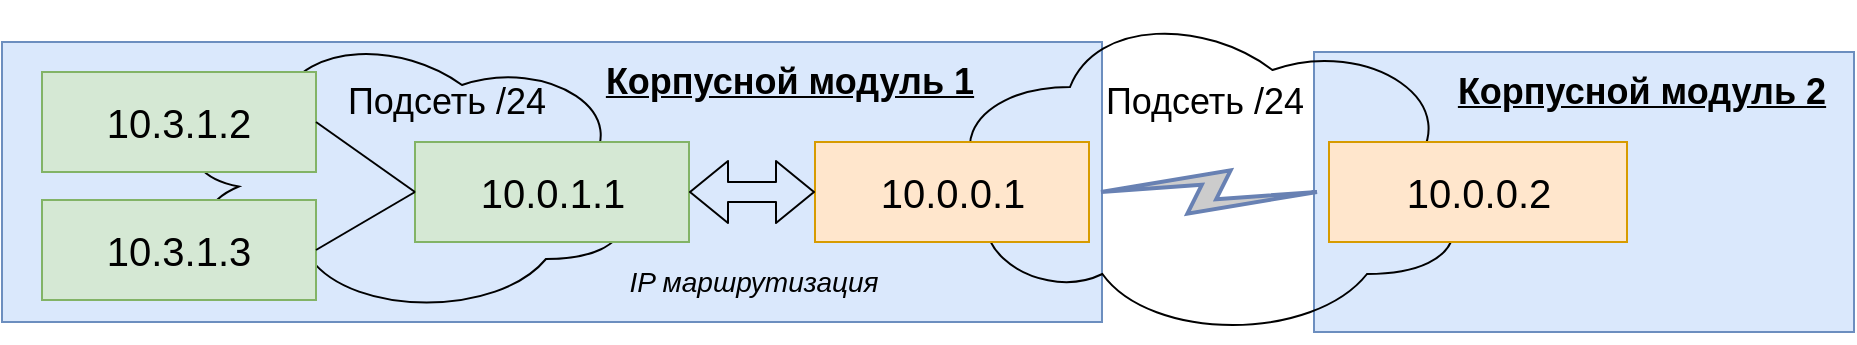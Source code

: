 <mxfile version="12.4.8" type="device"><diagram name="Page-1" id="c7558073-3199-34d8-9f00-42111426c3f3"><mxGraphModel dx="927" dy="598" grid="1" gridSize="10" guides="1" tooltips="1" connect="1" arrows="1" fold="1" page="1" pageScale="1" pageWidth="826" pageHeight="1169" background="#ffffff" math="0" shadow="0"><root><mxCell id="0"/><mxCell id="1" parent="0"/><mxCell id="uUlpv5WNBcL855EV-v42-15" value="" style="rounded=0;whiteSpace=wrap;html=1;fontSize=20;fillColor=#dae8fc;strokeColor=#6c8ebf;" vertex="1" parent="1"><mxGeometry x="676" y="285" width="270" height="140" as="geometry"/></mxCell><mxCell id="uUlpv5WNBcL855EV-v42-11" value="" style="rounded=0;whiteSpace=wrap;html=1;fontSize=20;fillColor=#dae8fc;strokeColor=#6c8ebf;" vertex="1" parent="1"><mxGeometry x="20" y="280" width="550" height="140" as="geometry"/></mxCell><mxCell id="uUlpv5WNBcL855EV-v42-8" value="" style="ellipse;shape=cloud;whiteSpace=wrap;html=1;fillColor=none;" vertex="1" parent="1"><mxGeometry x="99.99" y="272.5" width="240" height="145" as="geometry"/></mxCell><mxCell id="uUlpv5WNBcL855EV-v42-3" value="" style="ellipse;shape=cloud;whiteSpace=wrap;html=1;fillColor=none;" vertex="1" parent="1"><mxGeometry x="486.5" y="260" width="270" height="170" as="geometry"/></mxCell><mxCell id="u3anuvarewvvI_IUUDL3-100" value="10.0.0.1" style="rounded=0;whiteSpace=wrap;html=1;fillColor=#ffe6cc;strokeColor=#d79b00;fontSize=20;" parent="1" vertex="1"><mxGeometry x="426.5" y="330" width="137" height="50" as="geometry"/></mxCell><mxCell id="KbNPA_bI7KpAVfPEmOlH-1" value="10.0.0.2" style="rounded=0;whiteSpace=wrap;html=1;fillColor=#ffe6cc;strokeColor=#d79b00;fontSize=20;" parent="1" vertex="1"><mxGeometry x="683.5" y="330" width="149" height="50" as="geometry"/></mxCell><mxCell id="KbNPA_bI7KpAVfPEmOlH-5" value="" style="html=1;outlineConnect=0;fillColor=#CCCCCC;strokeColor=#6881B3;gradientColor=none;gradientDirection=north;strokeWidth=2;shape=mxgraph.networks.comm_link_edge;html=1;entryX=1;entryY=0.5;entryDx=0;entryDy=0;exitX=0;exitY=0.5;exitDx=0;exitDy=0;" parent="1" source="KbNPA_bI7KpAVfPEmOlH-1" target="u3anuvarewvvI_IUUDL3-100" edge="1"><mxGeometry width="100" height="100" relative="1" as="geometry"><mxPoint x="597.75" y="440" as="sourcePoint"/><mxPoint x="433.5" y="340" as="targetPoint"/></mxGeometry></mxCell><mxCell id="uUlpv5WNBcL855EV-v42-2" value="Подсеть /24" style="text;html=1;strokeColor=none;fillColor=none;align=center;verticalAlign=middle;whiteSpace=wrap;rounded=0;fontSize=18;" vertex="1" parent="1"><mxGeometry x="566.88" y="300" width="109.25" height="20" as="geometry"/></mxCell><mxCell id="uUlpv5WNBcL855EV-v42-4" value="10.0.1.1" style="rounded=0;whiteSpace=wrap;html=1;fillColor=#d5e8d4;strokeColor=#82b366;fontSize=20;" vertex="1" parent="1"><mxGeometry x="226.5" y="330" width="137" height="50" as="geometry"/></mxCell><mxCell id="uUlpv5WNBcL855EV-v42-5" value="10.3.1.3" style="rounded=0;whiteSpace=wrap;html=1;fillColor=#d5e8d4;strokeColor=#82b366;fontSize=20;" vertex="1" parent="1"><mxGeometry x="40" y="359" width="137" height="50" as="geometry"/></mxCell><mxCell id="uUlpv5WNBcL855EV-v42-9" value="" style="endArrow=none;html=1;fontSize=18;entryX=1;entryY=0.5;entryDx=0;entryDy=0;exitX=0;exitY=0.5;exitDx=0;exitDy=0;" edge="1" parent="1" source="uUlpv5WNBcL855EV-v42-4" target="uUlpv5WNBcL855EV-v42-5"><mxGeometry width="50" height="50" relative="1" as="geometry"><mxPoint x="363.5" y="355" as="sourcePoint"/><mxPoint x="426.5" y="355" as="targetPoint"/></mxGeometry></mxCell><mxCell id="uUlpv5WNBcL855EV-v42-10" value="Подсеть /24" style="text;html=1;strokeColor=none;fillColor=none;align=center;verticalAlign=middle;whiteSpace=wrap;rounded=0;fontSize=18;" vertex="1" parent="1"><mxGeometry x="188.37" y="300" width="109.25" height="20" as="geometry"/></mxCell><mxCell id="uUlpv5WNBcL855EV-v42-12" value="" style="shape=flexArrow;endArrow=classic;startArrow=classic;html=1;fontSize=18;entryX=0;entryY=0.5;entryDx=0;entryDy=0;" edge="1" parent="1" source="uUlpv5WNBcL855EV-v42-4" target="u3anuvarewvvI_IUUDL3-100"><mxGeometry width="50" height="50" relative="1" as="geometry"><mxPoint x="370" y="400" as="sourcePoint"/><mxPoint x="420" y="350" as="targetPoint"/></mxGeometry></mxCell><mxCell id="uUlpv5WNBcL855EV-v42-14" value="Корпусной модуль 1" style="text;html=1;strokeColor=none;fillColor=none;align=center;verticalAlign=middle;whiteSpace=wrap;rounded=0;fontSize=18;fontStyle=5" vertex="1" parent="1"><mxGeometry x="318.99" y="290" width="190.01" height="20" as="geometry"/></mxCell><mxCell id="uUlpv5WNBcL855EV-v42-16" value="Корпусной модуль 2" style="text;html=1;strokeColor=none;fillColor=none;align=center;verticalAlign=middle;whiteSpace=wrap;rounded=0;fontSize=18;fontStyle=5" vertex="1" parent="1"><mxGeometry x="740" y="295" width="200" height="20" as="geometry"/></mxCell><mxCell id="uUlpv5WNBcL855EV-v42-18" value="&lt;font size=&quot;1&quot;&gt;&lt;i style=&quot;font-size: 14px&quot;&gt;IP маршрутизация&lt;/i&gt;&lt;/font&gt;" style="text;html=1;strokeColor=none;fillColor=none;align=center;verticalAlign=middle;whiteSpace=wrap;rounded=0;fontSize=18;" vertex="1" parent="1"><mxGeometry x="331" y="389" width="130" height="20" as="geometry"/></mxCell><mxCell id="uUlpv5WNBcL855EV-v42-19" value="10.3.1.2" style="rounded=0;whiteSpace=wrap;html=1;fillColor=#d5e8d4;strokeColor=#82b366;fontSize=20;" vertex="1" parent="1"><mxGeometry x="40" y="295" width="137" height="50" as="geometry"/></mxCell><mxCell id="uUlpv5WNBcL855EV-v42-20" value="" style="endArrow=none;html=1;fontSize=18;exitX=1;exitY=0.5;exitDx=0;exitDy=0;entryX=0;entryY=0.5;entryDx=0;entryDy=0;" edge="1" parent="1" source="uUlpv5WNBcL855EV-v42-19" target="uUlpv5WNBcL855EV-v42-4"><mxGeometry width="50" height="50" relative="1" as="geometry"><mxPoint x="180" y="390" as="sourcePoint"/><mxPoint x="230" y="340" as="targetPoint"/></mxGeometry></mxCell></root></mxGraphModel></diagram></mxfile>